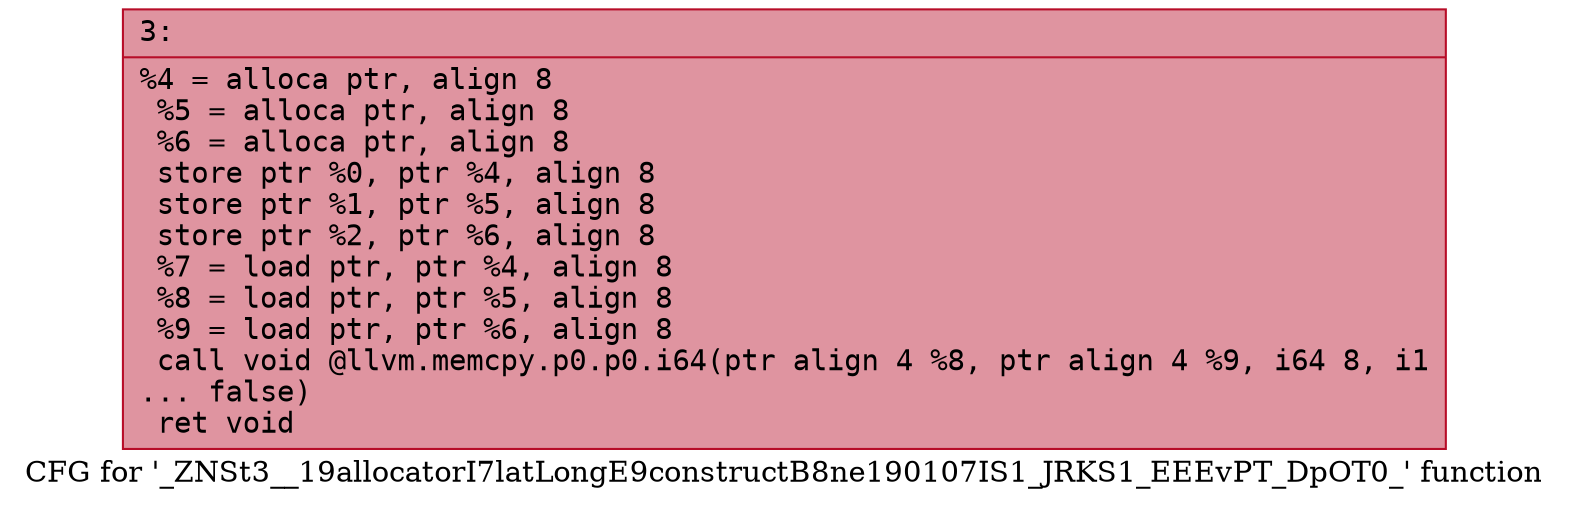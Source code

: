 digraph "CFG for '_ZNSt3__19allocatorI7latLongE9constructB8ne190107IS1_JRKS1_EEEvPT_DpOT0_' function" {
	label="CFG for '_ZNSt3__19allocatorI7latLongE9constructB8ne190107IS1_JRKS1_EEEvPT_DpOT0_' function";

	Node0x600001760eb0 [shape=record,color="#b70d28ff", style=filled, fillcolor="#b70d2870" fontname="Courier",label="{3:\l|  %4 = alloca ptr, align 8\l  %5 = alloca ptr, align 8\l  %6 = alloca ptr, align 8\l  store ptr %0, ptr %4, align 8\l  store ptr %1, ptr %5, align 8\l  store ptr %2, ptr %6, align 8\l  %7 = load ptr, ptr %4, align 8\l  %8 = load ptr, ptr %5, align 8\l  %9 = load ptr, ptr %6, align 8\l  call void @llvm.memcpy.p0.p0.i64(ptr align 4 %8, ptr align 4 %9, i64 8, i1\l... false)\l  ret void\l}"];
}
